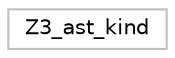 digraph "Graphical Class Hierarchy"
{
 // LATEX_PDF_SIZE
  edge [fontname="Helvetica",fontsize="10",labelfontname="Helvetica",labelfontsize="10"];
  node [fontname="Helvetica",fontsize="10",shape=record];
  rankdir="LR";
  Node0 [label="Z3_ast_kind",height=0.2,width=0.4,color="grey75", fillcolor="white", style="filled",tooltip=" "];
}
